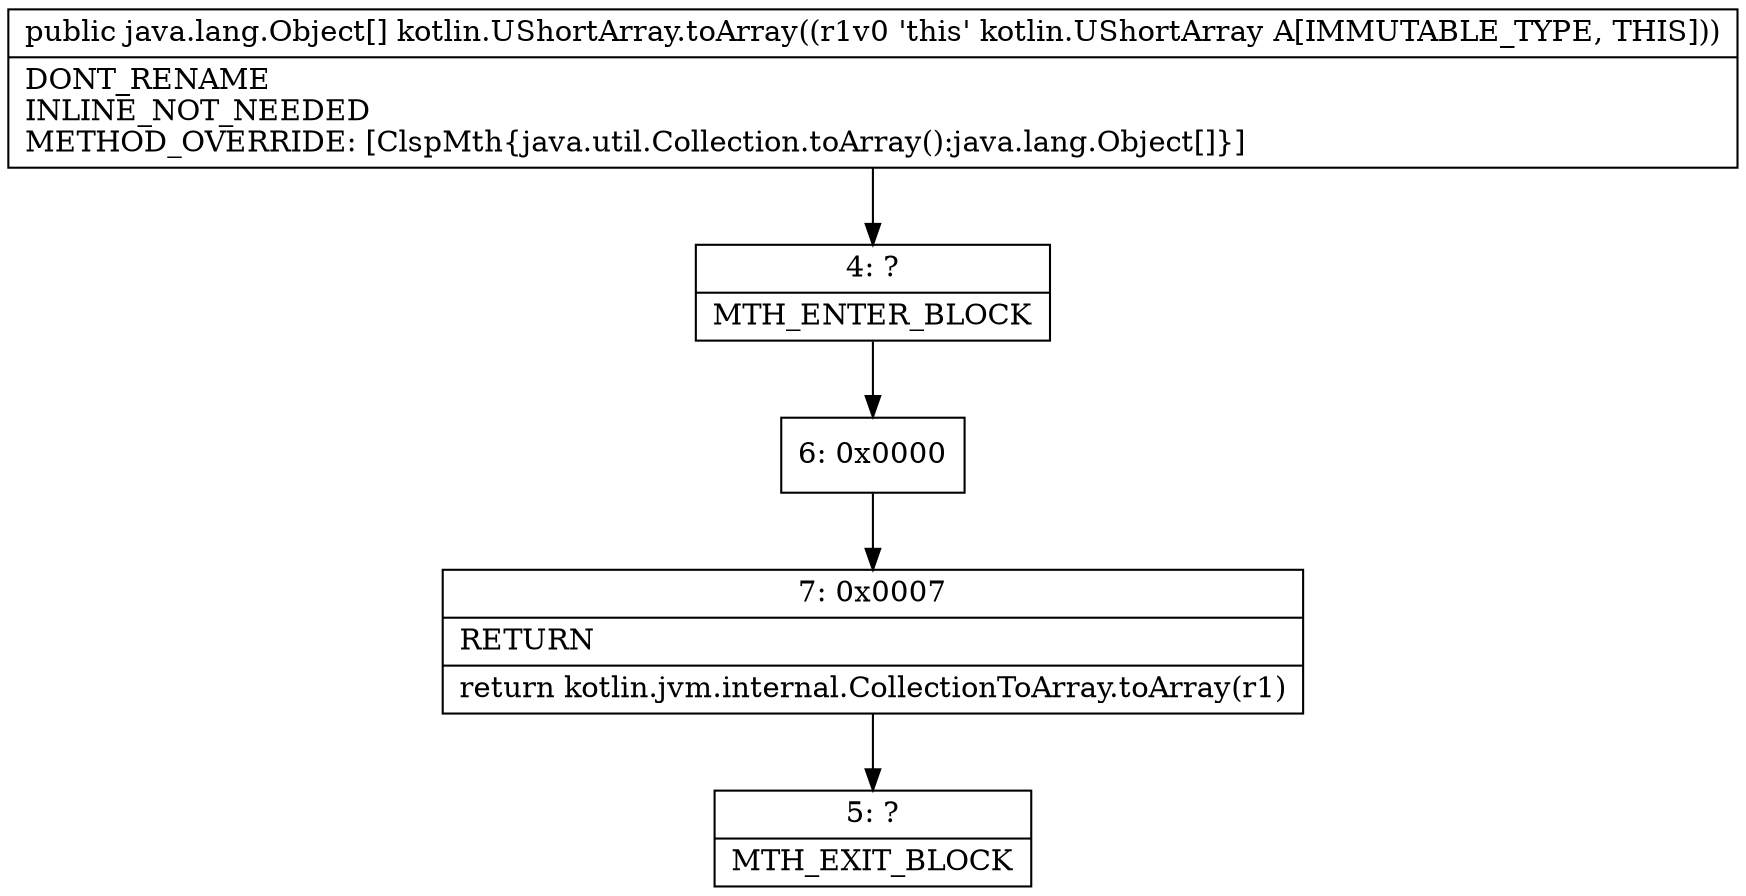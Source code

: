 digraph "CFG forkotlin.UShortArray.toArray()[Ljava\/lang\/Object;" {
Node_4 [shape=record,label="{4\:\ ?|MTH_ENTER_BLOCK\l}"];
Node_6 [shape=record,label="{6\:\ 0x0000}"];
Node_7 [shape=record,label="{7\:\ 0x0007|RETURN\l|return kotlin.jvm.internal.CollectionToArray.toArray(r1)\l}"];
Node_5 [shape=record,label="{5\:\ ?|MTH_EXIT_BLOCK\l}"];
MethodNode[shape=record,label="{public java.lang.Object[] kotlin.UShortArray.toArray((r1v0 'this' kotlin.UShortArray A[IMMUTABLE_TYPE, THIS]))  | DONT_RENAME\lINLINE_NOT_NEEDED\lMETHOD_OVERRIDE: [ClspMth\{java.util.Collection.toArray():java.lang.Object[]\}]\l}"];
MethodNode -> Node_4;Node_4 -> Node_6;
Node_6 -> Node_7;
Node_7 -> Node_5;
}

